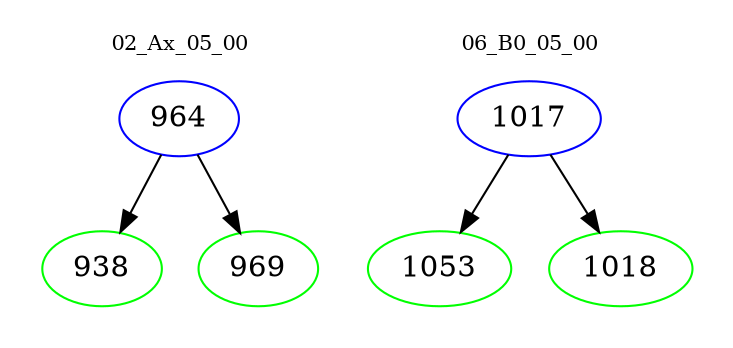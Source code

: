 digraph{
subgraph cluster_0 {
color = white
label = "02_Ax_05_00";
fontsize=10;
T0_964 [label="964", color="blue"]
T0_964 -> T0_938 [color="black"]
T0_938 [label="938", color="green"]
T0_964 -> T0_969 [color="black"]
T0_969 [label="969", color="green"]
}
subgraph cluster_1 {
color = white
label = "06_B0_05_00";
fontsize=10;
T1_1017 [label="1017", color="blue"]
T1_1017 -> T1_1053 [color="black"]
T1_1053 [label="1053", color="green"]
T1_1017 -> T1_1018 [color="black"]
T1_1018 [label="1018", color="green"]
}
}
